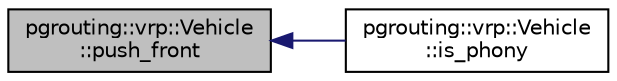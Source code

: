 digraph "pgrouting::vrp::Vehicle::push_front"
{
  edge [fontname="Helvetica",fontsize="10",labelfontname="Helvetica",labelfontsize="10"];
  node [fontname="Helvetica",fontsize="10",shape=record];
  rankdir="LR";
  Node986 [label="pgrouting::vrp::Vehicle\l::push_front",height=0.2,width=0.4,color="black", fillcolor="grey75", style="filled", fontcolor="black"];
  Node986 -> Node987 [dir="back",color="midnightblue",fontsize="10",style="solid",fontname="Helvetica"];
  Node987 [label="pgrouting::vrp::Vehicle\l::is_phony",height=0.2,width=0.4,color="black", fillcolor="white", style="filled",URL="$classpgrouting_1_1vrp_1_1Vehicle.html#a7b949a1e2f1c3cc36648c6224e9c8083"];
}

